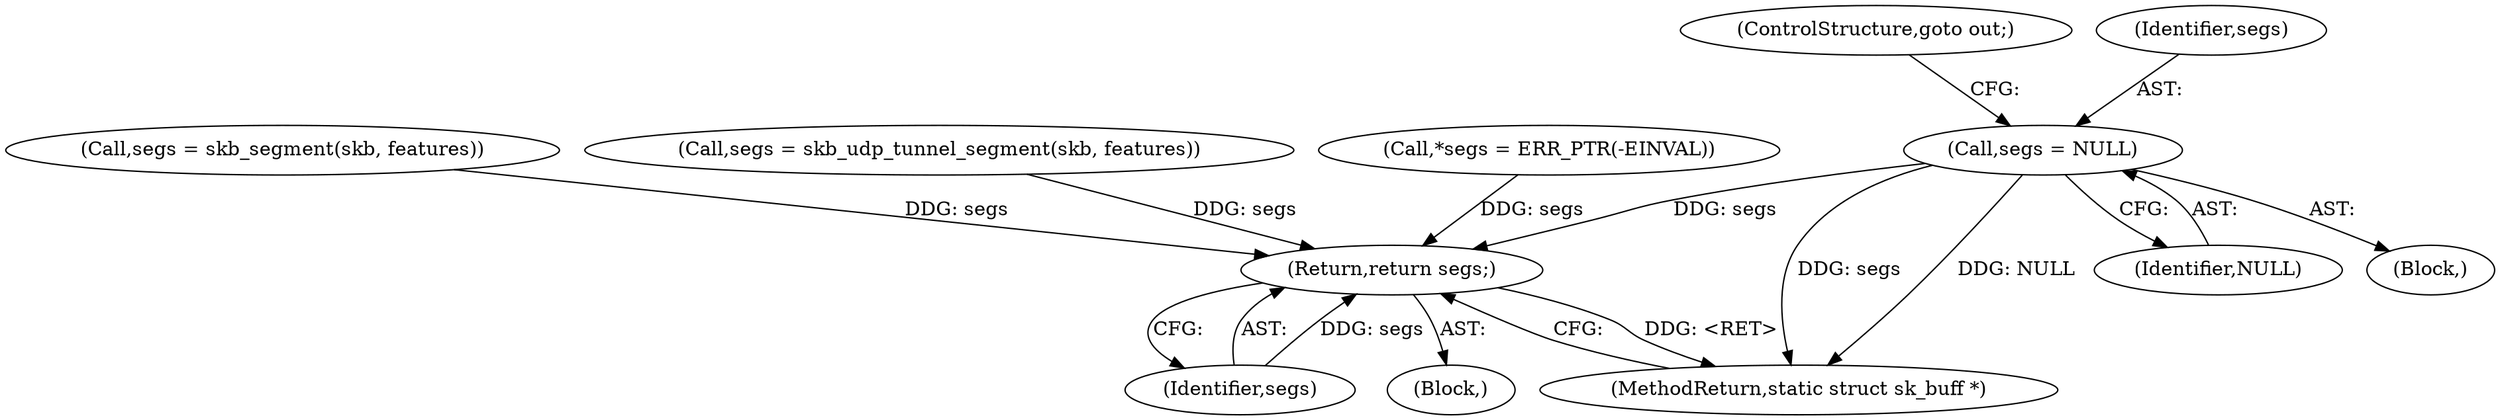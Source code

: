 digraph "0_linux_0e033e04c2678dbbe74a46b23fffb7bb918c288e@pointer" {
"1000192" [label="(Call,segs = NULL)"];
"1000358" [label="(Return,return segs;)"];
"1000110" [label="(Call,*segs = ERR_PTR(-EINVAL))"];
"1000195" [label="(ControlStructure,goto out;)"];
"1000358" [label="(Return,return segs;)"];
"1000352" [label="(Call,segs = skb_segment(skb, features))"];
"1000359" [label="(Identifier,segs)"];
"1000360" [label="(MethodReturn,static struct sk_buff *)"];
"1000192" [label="(Call,segs = NULL)"];
"1000108" [label="(Block,)"];
"1000150" [label="(Block,)"];
"1000193" [label="(Identifier,segs)"];
"1000194" [label="(Identifier,NULL)"];
"1000207" [label="(Call,segs = skb_udp_tunnel_segment(skb, features))"];
"1000192" -> "1000150"  [label="AST: "];
"1000192" -> "1000194"  [label="CFG: "];
"1000193" -> "1000192"  [label="AST: "];
"1000194" -> "1000192"  [label="AST: "];
"1000195" -> "1000192"  [label="CFG: "];
"1000192" -> "1000360"  [label="DDG: NULL"];
"1000192" -> "1000360"  [label="DDG: segs"];
"1000192" -> "1000358"  [label="DDG: segs"];
"1000358" -> "1000108"  [label="AST: "];
"1000358" -> "1000359"  [label="CFG: "];
"1000359" -> "1000358"  [label="AST: "];
"1000360" -> "1000358"  [label="CFG: "];
"1000358" -> "1000360"  [label="DDG: <RET>"];
"1000359" -> "1000358"  [label="DDG: segs"];
"1000352" -> "1000358"  [label="DDG: segs"];
"1000207" -> "1000358"  [label="DDG: segs"];
"1000110" -> "1000358"  [label="DDG: segs"];
}
